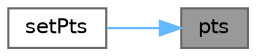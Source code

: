 digraph "pts"
{
 // LATEX_PDF_SIZE
  bgcolor="transparent";
  edge [fontname=Helvetica,fontsize=10,labelfontname=Helvetica,labelfontsize=10];
  node [fontname=Helvetica,fontsize=10,shape=box,height=0.2,width=0.4];
  rankdir="RL";
  Node1 [id="Node000001",label="pts",height=0.2,width=0.4,color="gray40", fillcolor="grey60", style="filled", fontcolor="black",tooltip="获取时间戳"];
  Node1 -> Node2 [id="edge1_Node000001_Node000002",dir="back",color="steelblue1",style="solid",tooltip=" "];
  Node2 [id="Node000002",label="setPts",height=0.2,width=0.4,color="grey40", fillcolor="white", style="filled",URL="$class_a_a_c_frame.html#a828a53550053aed3fc5bbe83a5e91085",tooltip="设置时间戳"];
}
